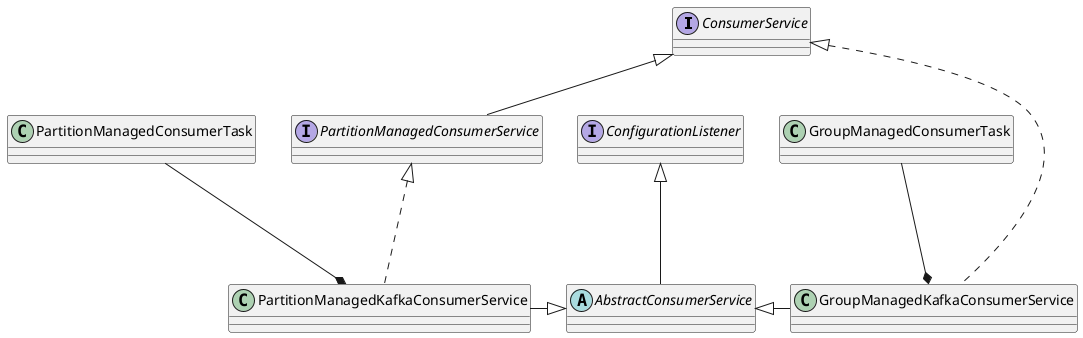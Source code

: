 @startuml
skinparam shadowing false

interface ConsumerService
interface PartitionManagedConsumerService
interface ConfigurationListener
abstract AbstractConsumerService

ConsumerService <|-- PartitionManagedConsumerService
ConsumerService <|.. GroupManagedKafkaConsumerService
PartitionManagedConsumerService <|..down- PartitionManagedKafkaConsumerService

AbstractConsumerService -up--|> ConfigurationListener
GroupManagedKafkaConsumerService -left--|> AbstractConsumerService
PartitionManagedKafkaConsumerService -right--|> AbstractConsumerService

GroupManagedConsumerTask -down--* GroupManagedKafkaConsumerService
PartitionManagedConsumerTask -down--* PartitionManagedKafkaConsumerService


@enduml
